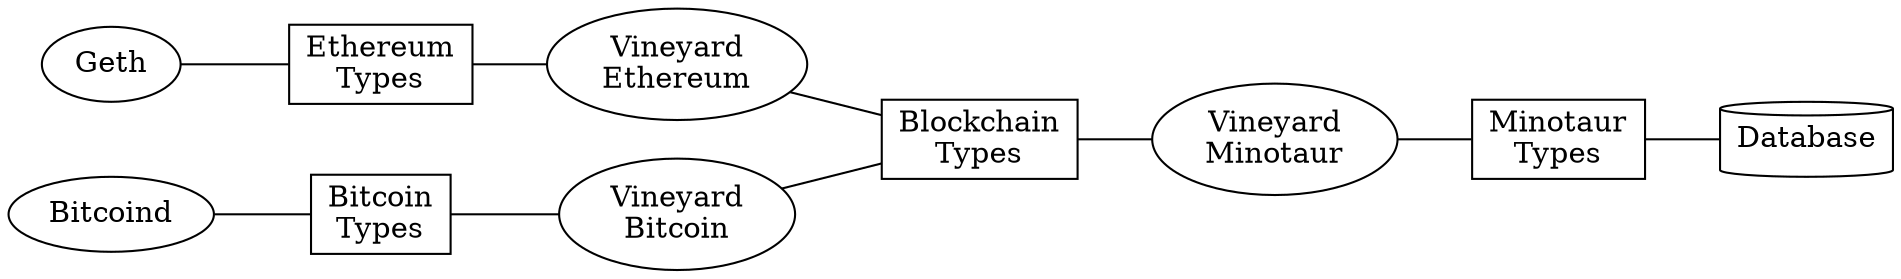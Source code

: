 digraph G {
  rankdir="LR";
  "Bitcoin\nTypes" [shape=box];
  "Ethereum\nTypes" [shape=box];
  "Blockchain\nTypes" [shape=box];
  "Minotaur\nTypes" [shape=box];
  Database [shape=cylinder]

  Bitcoind -> "Bitcoin\nTypes" [arrowhead=none]
  "Bitcoin\nTypes" -> "Vineyard\nBitcoin" [arrowhead=none]
  "Vineyard\nBitcoin" -> "Blockchain\nTypes" [arrowhead=none]

  Geth -> "Ethereum\nTypes" [arrowhead=none]
  "Ethereum\nTypes" -> "Vineyard\nEthereum" [arrowhead=none]
  "Vineyard\nEthereum" -> "Blockchain\nTypes" [arrowhead=none]

  "Blockchain\nTypes" -> "Vineyard\nMinotaur" [arrowhead=none]
  "Vineyard\nMinotaur" -> "Minotaur\nTypes" [arrowhead=none]
  "Minotaur\nTypes" -> Database [arrowhead=none]
}